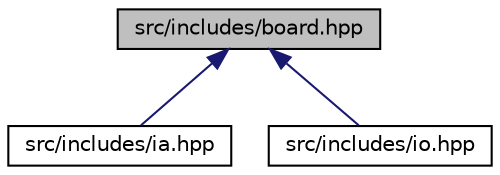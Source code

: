 digraph "src/includes/board.hpp"
{
  edge [fontname="Helvetica",fontsize="10",labelfontname="Helvetica",labelfontsize="10"];
  node [fontname="Helvetica",fontsize="10",shape=record];
  Node1 [label="src/includes/board.hpp",height=0.2,width=0.4,color="black", fillcolor="grey75", style="filled", fontcolor="black"];
  Node1 -> Node2 [dir="back",color="midnightblue",fontsize="10",style="solid",fontname="Helvetica"];
  Node2 [label="src/includes/ia.hpp",height=0.2,width=0.4,color="black", fillcolor="white", style="filled",URL="$ia_8hpp.html"];
  Node1 -> Node3 [dir="back",color="midnightblue",fontsize="10",style="solid",fontname="Helvetica"];
  Node3 [label="src/includes/io.hpp",height=0.2,width=0.4,color="black", fillcolor="white", style="filled",URL="$io_8hpp.html"];
}

